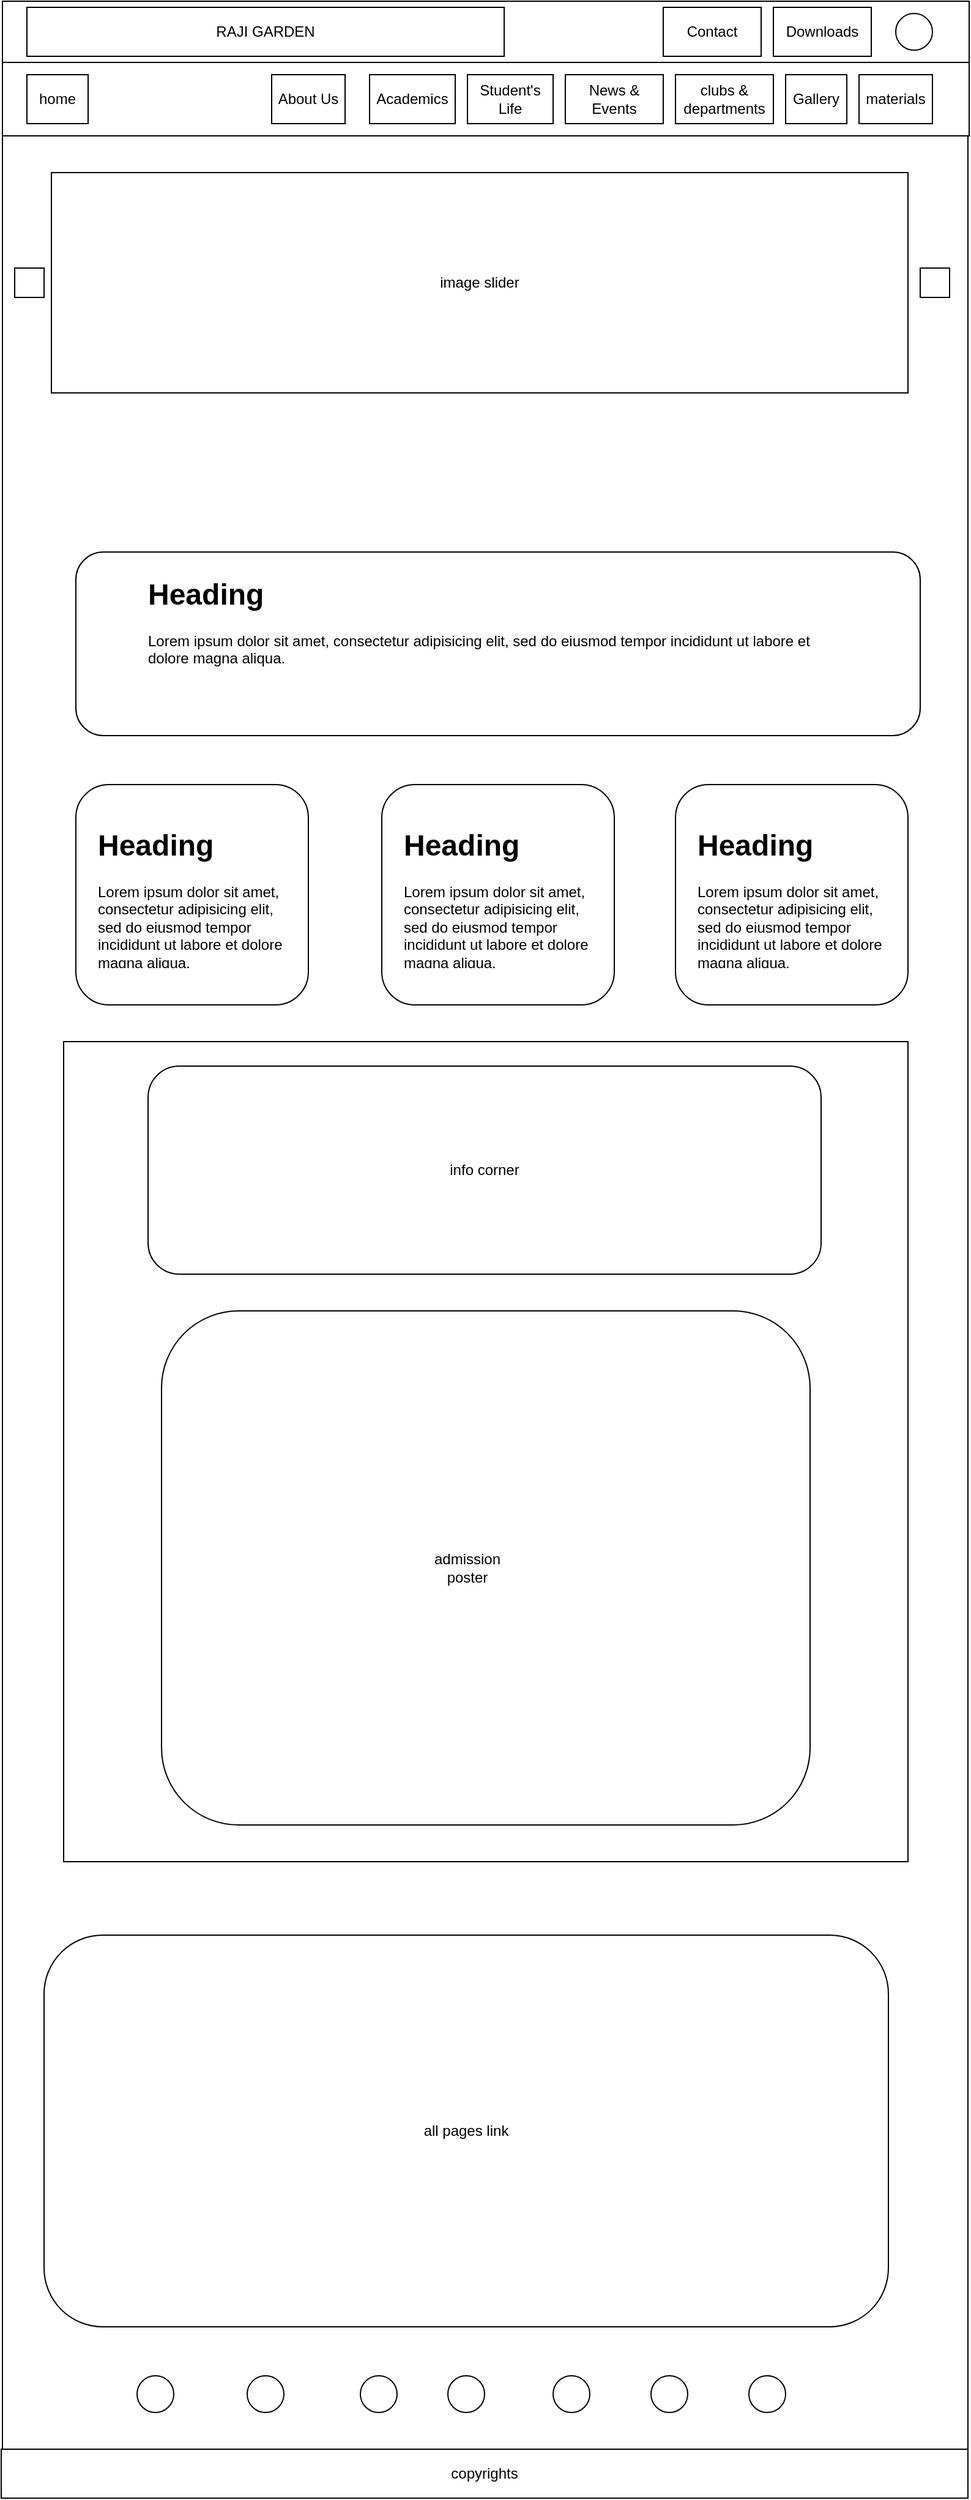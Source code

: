 <mxfile version="18.1.1" type="github">
  <diagram id="nFc0npHTAtao-3yocKrN" name="Page-1">
    <mxGraphModel dx="1427" dy="574" grid="1" gridSize="10" guides="1" tooltips="1" connect="1" arrows="1" fold="1" page="1" pageScale="1" pageWidth="827" pageHeight="1169" math="0" shadow="0">
      <root>
        <mxCell id="0" />
        <mxCell id="1" parent="0" />
        <mxCell id="k4tD3nb0E1NjtqeVVozX-3" value="" style="rounded=0;whiteSpace=wrap;html=1;" parent="1" vertex="1">
          <mxGeometry x="20" y="140" width="789" height="1930" as="geometry" />
        </mxCell>
        <mxCell id="jSddGvB9Upjfdm6qV6eb-1" value="" style="rounded=0;whiteSpace=wrap;html=1;" parent="1" vertex="1">
          <mxGeometry x="20" y="30" width="790" height="50" as="geometry" />
        </mxCell>
        <mxCell id="jSddGvB9Upjfdm6qV6eb-2" value="" style="rounded=0;whiteSpace=wrap;html=1;" parent="1" vertex="1">
          <mxGeometry x="20" y="80" width="790" height="60" as="geometry" />
        </mxCell>
        <mxCell id="jSddGvB9Upjfdm6qV6eb-3" value="Gallery" style="rounded=0;whiteSpace=wrap;html=1;" parent="1" vertex="1">
          <mxGeometry x="660" y="90" width="50" height="40" as="geometry" />
        </mxCell>
        <mxCell id="jSddGvB9Upjfdm6qV6eb-4" value="News &amp; Events" style="rounded=0;whiteSpace=wrap;html=1;" parent="1" vertex="1">
          <mxGeometry x="480" y="90" width="80" height="40" as="geometry" />
        </mxCell>
        <mxCell id="jSddGvB9Upjfdm6qV6eb-5" value="RAJI GARDEN" style="rounded=0;whiteSpace=wrap;html=1;" parent="1" vertex="1">
          <mxGeometry x="40" y="35" width="390" height="40" as="geometry" />
        </mxCell>
        <mxCell id="jSddGvB9Upjfdm6qV6eb-6" value="About Us" style="rounded=0;whiteSpace=wrap;html=1;" parent="1" vertex="1">
          <mxGeometry x="240" y="90" width="60" height="40" as="geometry" />
        </mxCell>
        <mxCell id="jSddGvB9Upjfdm6qV6eb-7" value="Academics" style="rounded=0;whiteSpace=wrap;html=1;" parent="1" vertex="1">
          <mxGeometry x="320" y="90" width="70" height="40" as="geometry" />
        </mxCell>
        <mxCell id="jSddGvB9Upjfdm6qV6eb-8" value="&lt;span style=&quot;&quot;&gt;Student&#39;s Life&lt;/span&gt;" style="rounded=0;whiteSpace=wrap;html=1;" parent="1" vertex="1">
          <mxGeometry x="400" y="90" width="70" height="40" as="geometry" />
        </mxCell>
        <mxCell id="jSddGvB9Upjfdm6qV6eb-10" value="Downloads" style="rounded=0;whiteSpace=wrap;html=1;" parent="1" vertex="1">
          <mxGeometry x="650" y="35" width="80" height="40" as="geometry" />
        </mxCell>
        <mxCell id="jSddGvB9Upjfdm6qV6eb-11" value="Contact" style="rounded=0;whiteSpace=wrap;html=1;" parent="1" vertex="1">
          <mxGeometry x="560" y="35" width="80" height="40" as="geometry" />
        </mxCell>
        <mxCell id="jSddGvB9Upjfdm6qV6eb-12" value="&lt;div&gt;clubs &amp;amp; departments&lt;/div&gt;" style="rounded=0;whiteSpace=wrap;html=1;" parent="1" vertex="1">
          <mxGeometry x="570" y="90" width="80" height="40" as="geometry" />
        </mxCell>
        <mxCell id="jSddGvB9Upjfdm6qV6eb-13" value="home" style="rounded=0;whiteSpace=wrap;html=1;" parent="1" vertex="1">
          <mxGeometry x="40" y="90" width="50" height="40" as="geometry" />
        </mxCell>
        <mxCell id="jSddGvB9Upjfdm6qV6eb-16" value="materials" style="rounded=0;whiteSpace=wrap;html=1;" parent="1" vertex="1">
          <mxGeometry x="720" y="90" width="60" height="40" as="geometry" />
        </mxCell>
        <mxCell id="5KwlApKkoeZXWSo-Qxgk-1" value="" style="whiteSpace=wrap;html=1;aspect=fixed;" parent="1" vertex="1">
          <mxGeometry x="30" y="248" width="24" height="24" as="geometry" />
        </mxCell>
        <mxCell id="5KwlApKkoeZXWSo-Qxgk-2" value="image slider" style="rounded=0;whiteSpace=wrap;html=1;" parent="1" vertex="1">
          <mxGeometry x="60" y="170" width="700" height="180" as="geometry" />
        </mxCell>
        <mxCell id="5KwlApKkoeZXWSo-Qxgk-3" value="" style="whiteSpace=wrap;html=1;aspect=fixed;" parent="1" vertex="1">
          <mxGeometry x="770" y="248" width="24" height="24" as="geometry" />
        </mxCell>
        <mxCell id="5KwlApKkoeZXWSo-Qxgk-8" value="" style="ellipse;whiteSpace=wrap;html=1;aspect=fixed;" parent="1" vertex="1">
          <mxGeometry x="750" y="40" width="30" height="30" as="geometry" />
        </mxCell>
        <mxCell id="5KwlApKkoeZXWSo-Qxgk-10" value="" style="rounded=1;whiteSpace=wrap;html=1;" parent="1" vertex="1">
          <mxGeometry x="80" y="480" width="690" height="150" as="geometry" />
        </mxCell>
        <mxCell id="5KwlApKkoeZXWSo-Qxgk-15" value="copyrights" style="rounded=0;whiteSpace=wrap;html=1;" parent="1" vertex="1">
          <mxGeometry x="19" y="2030" width="790" height="40" as="geometry" />
        </mxCell>
        <mxCell id="5KwlApKkoeZXWSo-Qxgk-23" value="" style="ellipse;whiteSpace=wrap;html=1;aspect=fixed;" parent="1" vertex="1">
          <mxGeometry x="130" y="1970" width="30" height="30" as="geometry" />
        </mxCell>
        <mxCell id="6J4RI8AgOYJiSDraln3s-2" value="all pages link" style="rounded=1;whiteSpace=wrap;html=1;" parent="1" vertex="1">
          <mxGeometry x="54" y="1610" width="690" height="320" as="geometry" />
        </mxCell>
        <mxCell id="6J4RI8AgOYJiSDraln3s-7" value="&lt;h1&gt;Heading&lt;/h1&gt;&lt;p&gt;Lorem ipsum dolor sit amet, consectetur adipisicing elit, sed do eiusmod tempor incididunt ut labore et dolore magna aliqua.&lt;/p&gt;" style="text;html=1;strokeColor=none;fillColor=none;spacing=5;spacingTop=-20;whiteSpace=wrap;overflow=hidden;rounded=0;" parent="1" vertex="1">
          <mxGeometry x="134" y="495" width="560" height="120" as="geometry" />
        </mxCell>
        <mxCell id="6J4RI8AgOYJiSDraln3s-10" value="" style="rounded=1;whiteSpace=wrap;html=1;" parent="1" vertex="1">
          <mxGeometry x="570" y="670" width="190" height="180" as="geometry" />
        </mxCell>
        <mxCell id="6J4RI8AgOYJiSDraln3s-8" value="&lt;h1&gt;Heading&lt;/h1&gt;&lt;p&gt;Lorem ipsum dolor sit amet, consectetur adipisicing elit, sed do eiusmod tempor incididunt ut labore et dolore magna aliqua.&lt;/p&gt;" style="text;html=1;strokeColor=none;fillColor=none;spacing=5;spacingTop=-20;whiteSpace=wrap;overflow=hidden;rounded=0;" parent="1" vertex="1">
          <mxGeometry x="582.5" y="700" width="165" height="120" as="geometry" />
        </mxCell>
        <mxCell id="6J4RI8AgOYJiSDraln3s-21" value="" style="rounded=1;whiteSpace=wrap;html=1;" parent="1" vertex="1">
          <mxGeometry x="80" y="670" width="190" height="180" as="geometry" />
        </mxCell>
        <mxCell id="6J4RI8AgOYJiSDraln3s-22" value="&lt;h1&gt;Heading&lt;/h1&gt;&lt;p&gt;Lorem ipsum dolor sit amet, consectetur adipisicing elit, sed do eiusmod tempor incididunt ut labore et dolore magna aliqua.&lt;/p&gt;" style="text;html=1;strokeColor=none;fillColor=none;spacing=5;spacingTop=-20;whiteSpace=wrap;overflow=hidden;rounded=0;" parent="1" vertex="1">
          <mxGeometry x="92.5" y="700" width="165" height="120" as="geometry" />
        </mxCell>
        <mxCell id="6J4RI8AgOYJiSDraln3s-25" value="" style="rounded=1;whiteSpace=wrap;html=1;" parent="1" vertex="1">
          <mxGeometry x="330" y="670" width="190" height="180" as="geometry" />
        </mxCell>
        <mxCell id="6J4RI8AgOYJiSDraln3s-26" value="&lt;h1&gt;Heading&lt;/h1&gt;&lt;p&gt;Lorem ipsum dolor sit amet, consectetur adipisicing elit, sed do eiusmod tempor incididunt ut labore et dolore magna aliqua.&lt;/p&gt;" style="text;html=1;strokeColor=none;fillColor=none;spacing=5;spacingTop=-20;whiteSpace=wrap;overflow=hidden;rounded=0;" parent="1" vertex="1">
          <mxGeometry x="342.5" y="700" width="165" height="120" as="geometry" />
        </mxCell>
        <mxCell id="6J4RI8AgOYJiSDraln3s-30" value="" style="ellipse;whiteSpace=wrap;html=1;aspect=fixed;" parent="1" vertex="1">
          <mxGeometry x="220" y="1970" width="30" height="30" as="geometry" />
        </mxCell>
        <mxCell id="6J4RI8AgOYJiSDraln3s-31" value="" style="ellipse;whiteSpace=wrap;html=1;aspect=fixed;" parent="1" vertex="1">
          <mxGeometry x="630" y="1970" width="30" height="30" as="geometry" />
        </mxCell>
        <mxCell id="6J4RI8AgOYJiSDraln3s-32" value="" style="ellipse;whiteSpace=wrap;html=1;aspect=fixed;" parent="1" vertex="1">
          <mxGeometry x="550" y="1970" width="30" height="30" as="geometry" />
        </mxCell>
        <mxCell id="6J4RI8AgOYJiSDraln3s-33" value="" style="ellipse;whiteSpace=wrap;html=1;aspect=fixed;" parent="1" vertex="1">
          <mxGeometry x="470" y="1970" width="30" height="30" as="geometry" />
        </mxCell>
        <mxCell id="6J4RI8AgOYJiSDraln3s-34" value="" style="ellipse;whiteSpace=wrap;html=1;aspect=fixed;" parent="1" vertex="1">
          <mxGeometry x="384" y="1970" width="30" height="30" as="geometry" />
        </mxCell>
        <mxCell id="6J4RI8AgOYJiSDraln3s-35" value="" style="ellipse;whiteSpace=wrap;html=1;aspect=fixed;" parent="1" vertex="1">
          <mxGeometry x="312.5" y="1970" width="30" height="30" as="geometry" />
        </mxCell>
        <mxCell id="GwUPbeHpnl8-l-uCTYPR-7" value="" style="rounded=0;whiteSpace=wrap;html=1;" vertex="1" parent="1">
          <mxGeometry x="70" y="880" width="690" height="670" as="geometry" />
        </mxCell>
        <mxCell id="GwUPbeHpnl8-l-uCTYPR-3" value="info corner" style="rounded=1;whiteSpace=wrap;html=1;" vertex="1" parent="1">
          <mxGeometry x="139" y="900" width="550" height="170" as="geometry" />
        </mxCell>
        <mxCell id="GwUPbeHpnl8-l-uCTYPR-4" value="" style="rounded=1;whiteSpace=wrap;html=1;" vertex="1" parent="1">
          <mxGeometry x="150" y="1100" width="530" height="420" as="geometry" />
        </mxCell>
        <mxCell id="GwUPbeHpnl8-l-uCTYPR-6" value="admission poster" style="text;html=1;strokeColor=none;fillColor=none;align=center;verticalAlign=middle;whiteSpace=wrap;rounded=0;" vertex="1" parent="1">
          <mxGeometry x="370" y="1295" width="60" height="30" as="geometry" />
        </mxCell>
      </root>
    </mxGraphModel>
  </diagram>
</mxfile>
